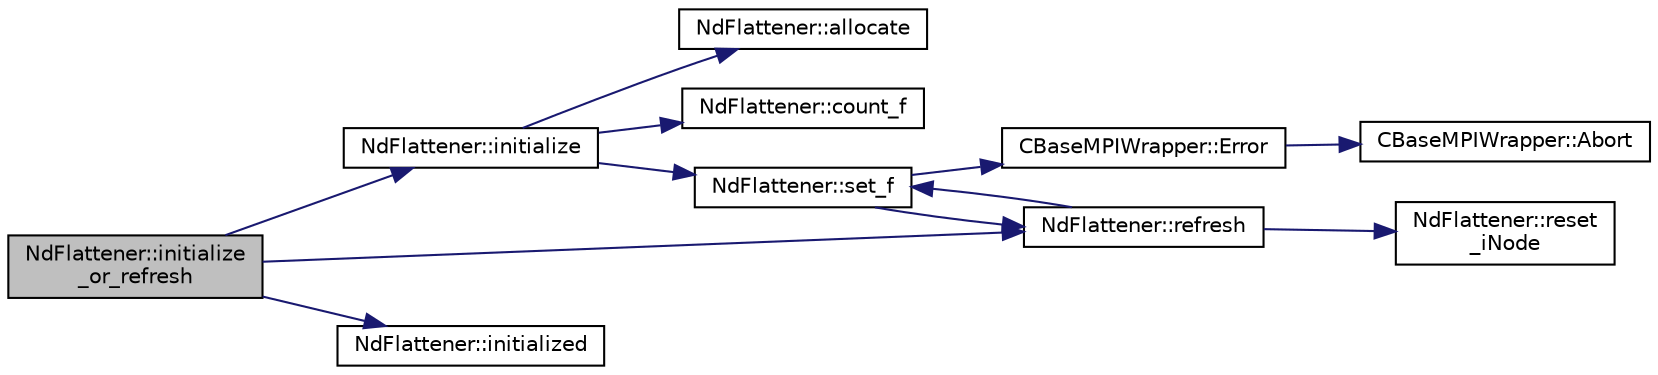 digraph "NdFlattener::initialize_or_refresh"
{
 // LATEX_PDF_SIZE
  edge [fontname="Helvetica",fontsize="10",labelfontname="Helvetica",labelfontsize="10"];
  node [fontname="Helvetica",fontsize="10",shape=record];
  rankdir="LR";
  Node1 [label="NdFlattener::initialize\l_or_refresh",height=0.2,width=0.4,color="black", fillcolor="grey75", style="filled", fontcolor="black",tooltip="Initialize or refresh the NdFlattener."];
  Node1 -> Node2 [color="midnightblue",fontsize="10",style="solid",fontname="Helvetica"];
  Node2 [label="NdFlattener::initialize",height=0.2,width=0.4,color="black", fillcolor="white", style="filled",URL="$classNdFlattener.html#a9fbea31e5e243896c09dba9e5be5e6ac",tooltip="Initialize from a 'recursive function'."];
  Node2 -> Node3 [color="midnightblue",fontsize="10",style="solid",fontname="Helvetica"];
  Node3 [label="NdFlattener::allocate",height=0.2,width=0.4,color="black", fillcolor="white", style="filled",URL="$classNdFlattener.html#a155ca9cd82be124dccc5a0be154ff774",tooltip="Allocate the indices array after nNodes has been determined."];
  Node2 -> Node4 [color="midnightblue",fontsize="10",style="solid",fontname="Helvetica"];
  Node4 [label="NdFlattener::count_f",height=0.2,width=0.4,color="black", fillcolor="white", style="filled",URL="$classNdFlattener.html#a88bbc4bff4bf4abfc28a86f3dffdd65b",tooltip="Determine the space required for reading the 'recursive function'."];
  Node2 -> Node5 [color="midnightblue",fontsize="10",style="solid",fontname="Helvetica"];
  Node5 [label="NdFlattener::set_f",height=0.2,width=0.4,color="black", fillcolor="white", style="filled",URL="$classNdFlattener.html#a3ea01b92179b568eb451730fce25069f",tooltip="Read the 'recursive function' into the allocated arrays."];
  Node5 -> Node6 [color="midnightblue",fontsize="10",style="solid",fontname="Helvetica"];
  Node6 [label="CBaseMPIWrapper::Error",height=0.2,width=0.4,color="black", fillcolor="white", style="filled",URL="$classCBaseMPIWrapper.html#a04457c47629bda56704e6a8804833eeb",tooltip=" "];
  Node6 -> Node7 [color="midnightblue",fontsize="10",style="solid",fontname="Helvetica"];
  Node7 [label="CBaseMPIWrapper::Abort",height=0.2,width=0.4,color="black", fillcolor="white", style="filled",URL="$classCBaseMPIWrapper.html#af7297d861dca86b45cf561b6ab642e8f",tooltip=" "];
  Node5 -> Node8 [color="midnightblue",fontsize="10",style="solid",fontname="Helvetica"];
  Node8 [label="NdFlattener::refresh",height=0.2,width=0.4,color="black", fillcolor="white", style="filled",URL="$classNdFlattener.html#a61cde9075b8f5fdb19299fb0c356ff4a",tooltip="Refresh the data according to the 'recursive function'."];
  Node8 -> Node9 [color="midnightblue",fontsize="10",style="solid",fontname="Helvetica"];
  Node9 [label="NdFlattener::reset\l_iNode",height=0.2,width=0.4,color="black", fillcolor="white", style="filled",URL="$classNdFlattener.html#ad2d7ded575e35e08a4e94ba55d6f638a",tooltip="Set iNode to 0 in all layers."];
  Node8 -> Node5 [color="midnightblue",fontsize="10",style="solid",fontname="Helvetica"];
  Node1 -> Node10 [color="midnightblue",fontsize="10",style="solid",fontname="Helvetica"];
  Node10 [label="NdFlattener::initialized",height=0.2,width=0.4,color="black", fillcolor="white", style="filled",URL="$classNdFlattener.html#a9811243d5f091d113c29bc5d1c90b759",tooltip="Initialization status of the NdFlattener."];
  Node1 -> Node8 [color="midnightblue",fontsize="10",style="solid",fontname="Helvetica"];
}
